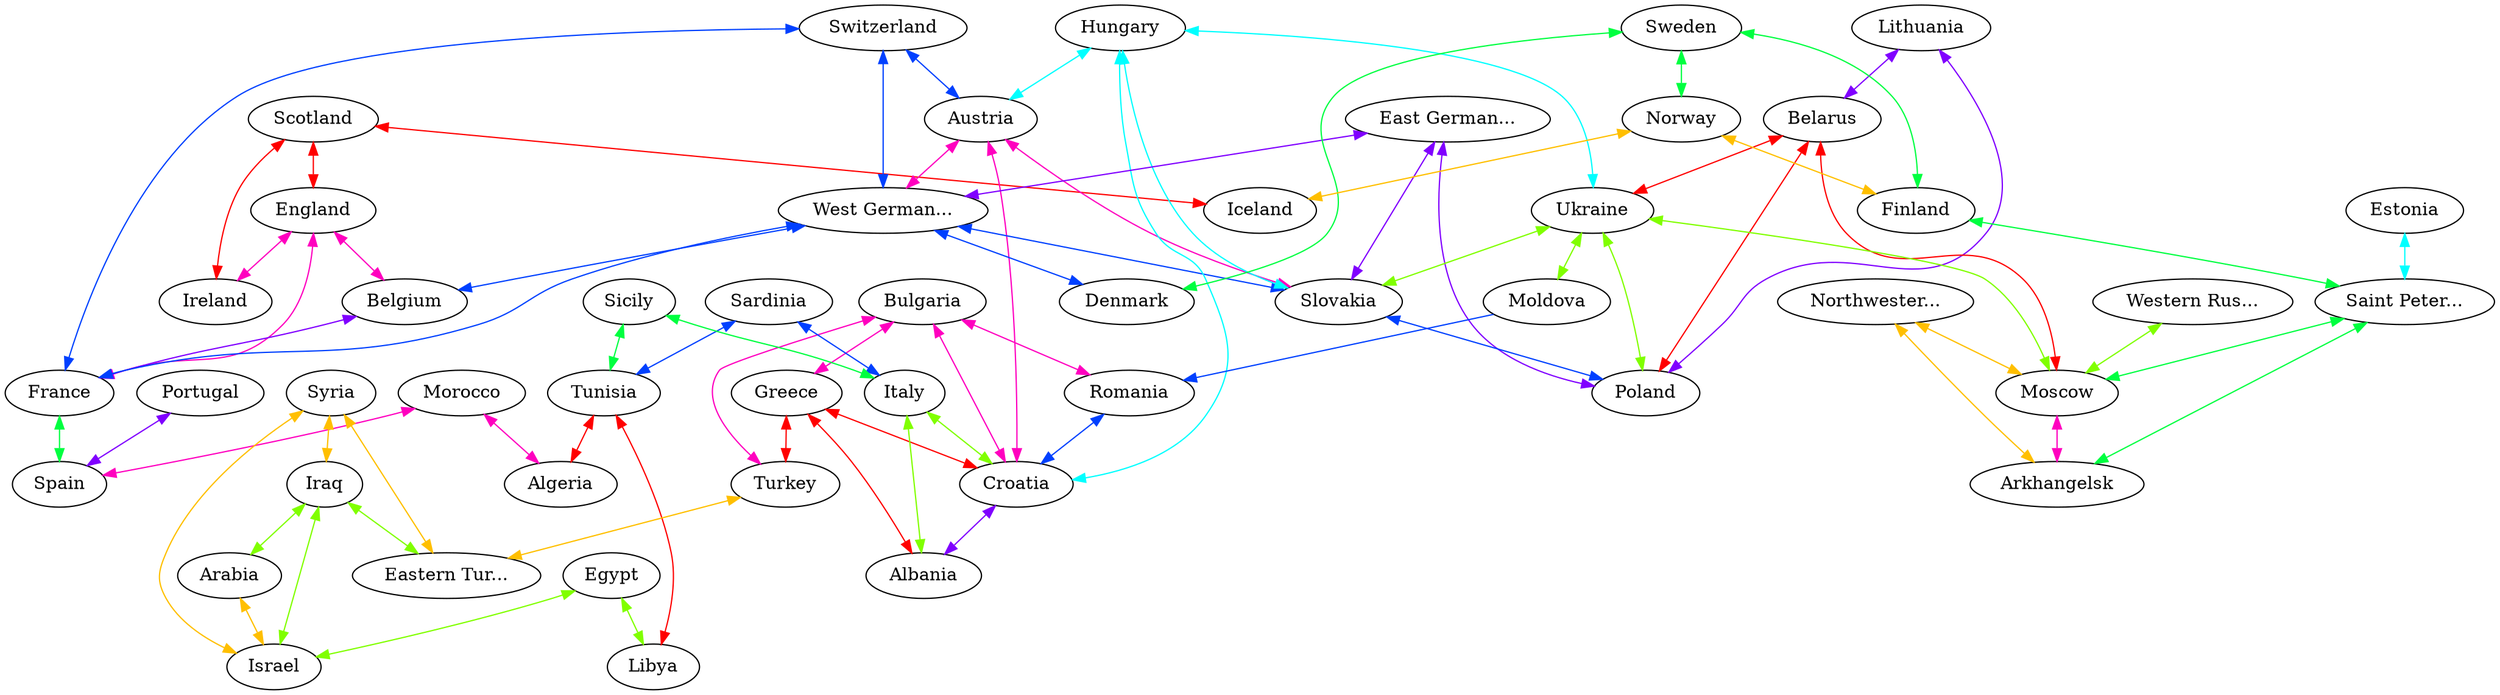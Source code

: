 graph x {
"Iceland" [pos="4.31944444444444,-1.31944444444444",label="Iceland"]
"Scotland" [pos="3.625,-2.52777777777778",label="Scotland"]
"Ireland" [pos="3.15277777777778,-2.84722222222222",label="Ireland"]
"England" [pos="3.70833333333333,-3.22222222222222",label="England"]
"Belgium" [pos="4.26388888888889,-3.58333333333333",label="Belgium"]
"Switzerland" [pos="4.375,-4.26388888888889",label="Switzerland"]
"France" [pos="3.77777777777778,-4.27777777777778",label="France"]
"Spain" [pos="2.98611111111111,-5.22222222222222",label="Spain"]
"Portugal" [pos="2.26388888888889,-5.22222222222222",label="Portugal"]
"Morocco" [pos="2.34722222222222,-6.45833333333333",label="Morocco"]
"Algeria" [pos="3.80555555555556,-6.41666666666667",label="Algeria"]
"Tunisia" [pos="4.48611111111111,-6.27777777777778",label="Tunisia"]
"Libya" [pos="6.11111111111111,-6.81944444444444",label="Libya"]
"Egypt" [pos="7.55555555555556,-6.83333333333333",label="Egypt"]
"Israel" [pos="8.05555555555556,-6.79166666666667",label="Israel"]
"Arabia" [pos="8.56944444444444,-6.63888888888889",label="Arabia"]
"Iraq" [pos="8.70833333333333,-6.26388888888889",label="Iraq"]
"Syria" [pos="8.23611111111111,-6.23611111111111",label="Syria"]
"Eastern Turkey" [pos="8.11111111111111,-5.55555555555556",label="Eastern Tur..."]
"Turkey" [pos="7.36111111111111,-5.68055555555556",label="Turkey"]
"Bulgaria" [pos="6.40277777777778,-5.13888888888889",label="Bulgaria"]
"Romania" [pos="6.29166666666667,-4.61111111111111",label="Romania"]
"Croatia" [pos="5.93055555555556,-4.93055555555556",label="Croatia"]
"Greece" [pos="6.20833333333333,-5.55555555555556",label="Greece"]
"Albania" [pos="5.83333333333333,-5.44444444444444",label="Albania"]
"Italy" [pos="5.04166666666667,-5.13888888888889",label="Italy"]
"Sardinia" [pos="4.45833333333333,-5.08333333333333",label="Sardinia"]
"Sicily" [pos="5.09722222222222,-5.77777777777778",label="Sicily"]
"Austria" [pos="5.33333333333333,-4.16666666666667",label="Austria"]
"West Germany" [pos="4.56944444444444,-3.625",label="West German..."]
"Hungary" [pos="5.625,-4.375",label="Hungary"]
"Denmark" [pos="4.79166666666667,-2.86111111111111",label="Denmark"]
"East Germany" [pos="5.04166666666667,-3.59722222222222",label="East German..."]
"Slovakia" [pos="5.27777777777778,-3.875",label="Slovakia"]
"Poland" [pos="5.76388888888889,-3.65277777777778",label="Poland"]
"Lithuania" [pos="6.23611111111111,-2.98611111111111",label="Lithuania"]
"Belarus" [pos="6.69444444444444,-3.06944444444444",label="Belarus"]
"Ukraine" [pos="7.34722222222222,-3.79166666666667",label="Ukraine"]
"Moldova" [pos="6.88888888888889,-4.18055555555556",label="Moldova"]
"Western Russia" [pos="8.44444444444444,-4.01388888888889",label="Western Rus..."]
"Moscow" [pos="8.15277777777778,-3.15277777777778",label="Moscow"]
"Northwestern Russia" [pos="8.375,-2.04166666666667",label="Northwester..."]
"Arkhangelsk" [pos="7.625,-2.29166666666667",label="Arkhangelsk"]
"Saint Petersburg" [pos="6.77777777777778,-2.625",label="Saint Peter..."]
"Estonia" [pos="6.27777777777778,-2.41666666666667",label="Estonia"]
"Finland" [pos="6.15277777777778,-1.88888888888889",label="Finland"]
"Sweden" [pos="5.29166666666667,-2.59722222222222",label="Sweden"]
"Norway" [pos="4.79166666666667,-2.15277777777778",label="Norway"]
"Syria" -- "Eastern Turkey" [dir="both",color="0.125,1,1"]
"Syria" -- "Israel" [dir="both",color="0.125,1,1"]
"Syria" -- "Iraq" [dir="both",color="0.125,1,1"]
"Egypt" -- "Israel" [dir="both",color="0.25,1,1"]
"Egypt" -- "Libya" [dir="both",color="0.25,1,1"]
"Sweden" -- "Finland" [dir="both",color="0.375,1,1"]
"Sweden" -- "Norway" [dir="both",color="0.375,1,1"]
"Sweden" -- "Denmark" [dir="both",color="0.375,1,1"]
"Hungary" -- "Ukraine" [dir="both",color="0.5,1,1"]
"Hungary" -- "Slovakia" [dir="both",color="0.5,1,1"]
"Hungary" -- "Croatia" [dir="both",color="0.5,1,1"]
"Hungary" -- "Austria" [dir="both",color="0.5,1,1"]
"Switzerland" -- "France" [dir="both",color="0.625,1,1"]
"Switzerland" -- "West Germany" [dir="both",color="0.625,1,1"]
"Switzerland" -- "Austria" [dir="both",color="0.625,1,1"]
"Lithuania" -- "Belarus" [dir="both",color="0.75,1,1"]
"Lithuania" -- "Poland" [dir="both",color="0.75,1,1"]
"Bulgaria" -- "Turkey" [dir="both",color="0.875,1,1"]
"Bulgaria" -- "Romania" [dir="both",color="0.875,1,1"]
"Bulgaria" -- "Croatia" [dir="both",color="0.875,1,1"]
"Bulgaria" -- "Greece" [dir="both",color="0.875,1,1"]
"Scotland" -- "England" [dir="both",color="1,1,1"]
"Scotland" -- "Ireland" [dir="both",color="1,1,1"]
"Scotland" -- "Iceland" [dir="both",color="1,1,1"]
"Norway" -- "Finland" [dir="both",color="0.125,1,1"]
"Norway" -- "Iceland" [dir="both",color="0.125,1,1"]
"Iraq" -- "Eastern Turkey" [dir="both",color="0.25,1,1"]
"Iraq" -- "Israel" [dir="both",color="0.25,1,1"]
"Iraq" -- "Arabia" [dir="both",color="0.25,1,1"]
"Sicily" -- "Italy" [dir="both",color="0.375,1,1"]
"Sicily" -- "Tunisia" [dir="both",color="0.375,1,1"]
"Estonia" -- "Saint Petersburg" [dir="both",color="0.5,1,1"]
"Sardinia" -- "Italy" [dir="both",color="0.625,1,1"]
"Sardinia" -- "Tunisia" [dir="both",color="0.625,1,1"]
"East Germany" -- "Slovakia" [dir="both",color="0.75,1,1"]
"East Germany" -- "West Germany" [dir="both",color="0.75,1,1"]
"East Germany" -- "Poland" [dir="both",color="0.75,1,1"]
"England" -- "France" [dir="both",color="0.875,1,1"]
"England" -- "Ireland" [dir="both",color="0.875,1,1"]
"England" -- "Belgium" [dir="both",color="0.875,1,1"]
"Belarus" -- "Ukraine" [dir="both",color="1,1,1"]
"Belarus" -- "Moscow" [dir="both",color="1,1,1"]
"Belarus" -- "Poland" [dir="both",color="1,1,1"]
"Northwestern Russia" -- "Arkhangelsk" [dir="both",color="0.125,1,1"]
"Northwestern Russia" -- "Moscow" [dir="both",color="0.125,1,1"]
"Ukraine" -- "Slovakia" [dir="both",color="0.25,1,1"]
"Ukraine" -- "Moldova" [dir="both",color="0.25,1,1"]
"Ukraine" -- "Moscow" [dir="both",color="0.25,1,1"]
"Ukraine" -- "Poland" [dir="both",color="0.25,1,1"]
"Finland" -- "Saint Petersburg" [dir="both",color="0.375,1,1"]
"Romania" -- "Croatia" [dir="both",color="0.625,1,1"]
"Portugal" -- "Spain" [dir="both",color="0.75,1,1"]
"Austria" -- "Slovakia" [dir="both",color="0.875,1,1"]
"Austria" -- "West Germany" [dir="both",color="0.875,1,1"]
"Austria" -- "Croatia" [dir="both",color="0.875,1,1"]
"Greece" -- "Turkey" [dir="both",color="1,1,1"]
"Greece" -- "Croatia" [dir="both",color="1,1,1"]
"Greece" -- "Albania" [dir="both",color="1,1,1"]
"Turkey" -- "Eastern Turkey" [dir="both",color="0.125,1,1"]
"Italy" -- "Croatia" [dir="both",color="0.25,1,1"]
"Italy" -- "Albania" [dir="both",color="0.25,1,1"]
"Saint Petersburg" -- "Arkhangelsk" [dir="both",color="0.375,1,1"]
"Saint Petersburg" -- "Moscow" [dir="both",color="0.375,1,1"]
"West Germany" -- "France" [dir="both",color="0.625,1,1"]
"West Germany" -- "Slovakia" [dir="both",color="0.625,1,1"]
"West Germany" -- "Belgium" [dir="both",color="0.625,1,1"]
"West Germany" -- "Denmark" [dir="both",color="0.625,1,1"]
"Belgium" -- "France" [dir="both",color="0.75,1,1"]
"Morocco" -- "Algeria" [dir="both",color="0.875,1,1"]
"Morocco" -- "Spain" [dir="both",color="0.875,1,1"]
"Tunisia" -- "Libya" [dir="both",color="1,1,1"]
"Tunisia" -- "Algeria" [dir="both",color="1,1,1"]
"Arabia" -- "Israel" [dir="both",color="0.125,1,1"]
"Western Russia" -- "Moscow" [dir="both",color="0.25,1,1"]
"France" -- "Spain" [dir="both",color="0.375,1,1"]
"Slovakia" -- "Poland" [dir="both",color="0.625,1,1"]
"Croatia" -- "Albania" [dir="both",color="0.75,1,1"]
"Moscow" -- "Arkhangelsk" [dir="both",color="0.875,1,1"]
"Moldova" -- "Romania" [dir="forward",color="0.625,1,1"]
}

